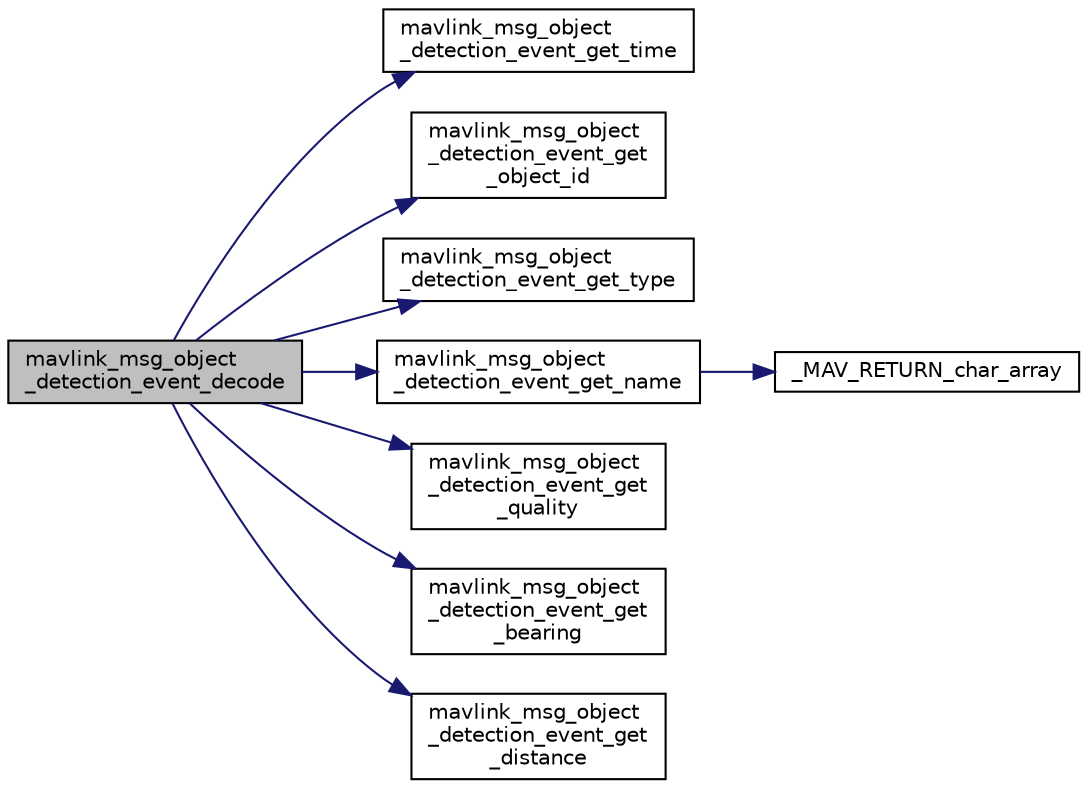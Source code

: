 digraph "mavlink_msg_object_detection_event_decode"
{
 // INTERACTIVE_SVG=YES
  edge [fontname="Helvetica",fontsize="10",labelfontname="Helvetica",labelfontsize="10"];
  node [fontname="Helvetica",fontsize="10",shape=record];
  rankdir="LR";
  Node1 [label="mavlink_msg_object\l_detection_event_decode",height=0.2,width=0.4,color="black", fillcolor="grey75", style="filled" fontcolor="black"];
  Node1 -> Node2 [color="midnightblue",fontsize="10",style="solid",fontname="Helvetica"];
  Node2 [label="mavlink_msg_object\l_detection_event_get_time",height=0.2,width=0.4,color="black", fillcolor="white", style="filled",URL="$mavlink__msg__object__detection__event_8h.html#ac17c50f16be625b17993831522238faf",tooltip="Send a object_detection_event message. "];
  Node1 -> Node3 [color="midnightblue",fontsize="10",style="solid",fontname="Helvetica"];
  Node3 [label="mavlink_msg_object\l_detection_event_get\l_object_id",height=0.2,width=0.4,color="black", fillcolor="white", style="filled",URL="$mavlink__msg__object__detection__event_8h.html#a621a070a4b0adf5fcd31b2978014847c",tooltip="Get field object_id from object_detection_event message. "];
  Node1 -> Node4 [color="midnightblue",fontsize="10",style="solid",fontname="Helvetica"];
  Node4 [label="mavlink_msg_object\l_detection_event_get_type",height=0.2,width=0.4,color="black", fillcolor="white", style="filled",URL="$mavlink__msg__object__detection__event_8h.html#a8dea82524c64e88357e3c94bdf417cbd",tooltip="Get field type from object_detection_event message. "];
  Node1 -> Node5 [color="midnightblue",fontsize="10",style="solid",fontname="Helvetica"];
  Node5 [label="mavlink_msg_object\l_detection_event_get_name",height=0.2,width=0.4,color="black", fillcolor="white", style="filled",URL="$mavlink__msg__object__detection__event_8h.html#a52d3864083104b338008879693128886",tooltip="Get field name from object_detection_event message. "];
  Node5 -> Node6 [color="midnightblue",fontsize="10",style="solid",fontname="Helvetica"];
  Node6 [label="_MAV_RETURN_char_array",height=0.2,width=0.4,color="black", fillcolor="white", style="filled",URL="$v0_89_2protocol_8h.html#a12ebb16564718cc14d12b46458bbb290"];
  Node1 -> Node7 [color="midnightblue",fontsize="10",style="solid",fontname="Helvetica"];
  Node7 [label="mavlink_msg_object\l_detection_event_get\l_quality",height=0.2,width=0.4,color="black", fillcolor="white", style="filled",URL="$mavlink__msg__object__detection__event_8h.html#a7308167488e744bb9cc7a40813b982b0",tooltip="Get field quality from object_detection_event message. "];
  Node1 -> Node8 [color="midnightblue",fontsize="10",style="solid",fontname="Helvetica"];
  Node8 [label="mavlink_msg_object\l_detection_event_get\l_bearing",height=0.2,width=0.4,color="black", fillcolor="white", style="filled",URL="$mavlink__msg__object__detection__event_8h.html#a4d624017a63c2a0c07cb2ab6b16dd116",tooltip="Get field bearing from object_detection_event message. "];
  Node1 -> Node9 [color="midnightblue",fontsize="10",style="solid",fontname="Helvetica"];
  Node9 [label="mavlink_msg_object\l_detection_event_get\l_distance",height=0.2,width=0.4,color="black", fillcolor="white", style="filled",URL="$mavlink__msg__object__detection__event_8h.html#a71685e2d0f8b616ea98954bda238e9a0",tooltip="Get field distance from object_detection_event message. "];
}
